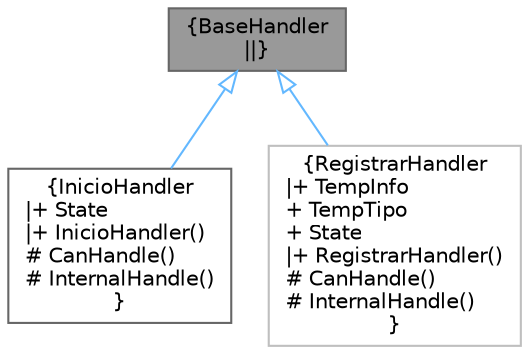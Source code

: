 digraph "BaseHandler"
{
 // INTERACTIVE_SVG=YES
 // LATEX_PDF_SIZE
  bgcolor="transparent";
  edge [fontname=Helvetica,fontsize=10,labelfontname=Helvetica,labelfontsize=10];
  node [fontname=Helvetica,fontsize=10,shape=box,height=0.2,width=0.4];
  Node1 [label="{BaseHandler\n||}",height=0.2,width=0.4,color="gray40", fillcolor="grey60", style="filled", fontcolor="black",tooltip=" "];
  Node1 -> Node2 [dir="back",color="steelblue1",style="solid",arrowtail="onormal"];
  Node2 [label="{InicioHandler\n|+ State\l|+ InicioHandler()\l# CanHandle()\l# InternalHandle()\l}",height=0.2,width=0.4,color="gray40", fillcolor="white", style="filled",URL="$classInicioHandler.html",tooltip="Dependiendo del TipoDeUsuario del Usuario muestra distintas opciones. Para un Trabajador muestra Ofer..."];
  Node1 -> Node3 [dir="back",color="steelblue1",style="solid",arrowtail="onormal"];
  Node3 [label="{RegistrarHandler\n|+ TempInfo\l+ TempTipo\l+ State\l|+ RegistrarHandler()\l# CanHandle()\l# InternalHandle()\l}",height=0.2,width=0.4,color="grey75", fillcolor="white", style="filled",URL="$classRegistrarHandler.html",tooltip=" "];
}
